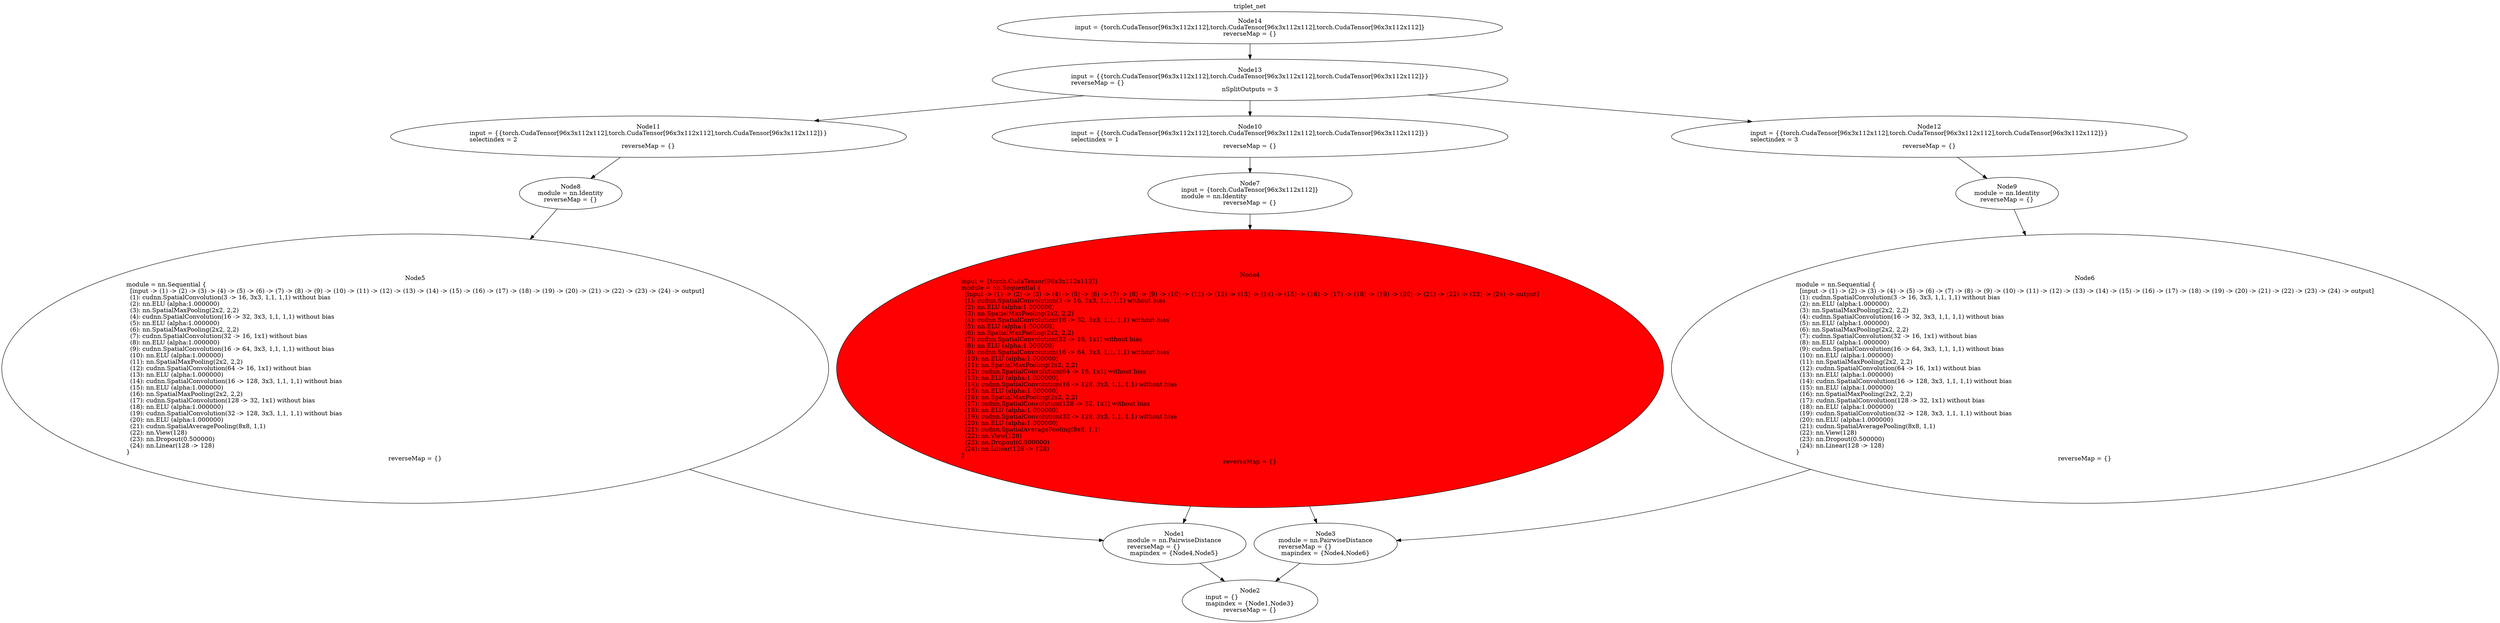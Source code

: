 digraph G {
labelloc="t";
label="triplet_net";
node [shape = oval]; 
n1[label="Node1\nmodule = nn.PairwiseDistance\lreverseMap = {}\lmapindex = {Node4,Node5}" tooltip="[./models/init_triplet.lua]:123_"];
n2[label="Node2\ninput = {}\lmapindex = {Node1,Node3}\lreverseMap = {}" tooltip="[[C]]:-1_"];
n3[label="Node3\nmodule = nn.PairwiseDistance\lreverseMap = {}\lmapindex = {Node4,Node6}" tooltip="[./models/init_triplet.lua]:124_"];
n4[label="Node4\ninput = {torch.CudaTensor[96x3x112x112]}\lmodule = nn.Sequential {\l  [input -> (1) -> (2) -> (3) -> (4) -> (5) -> (6) -> (7) -> (8) -> (9) -> (10) -> (11) -> (12) -> (13) -> (14) -> (15) -> (16) -> (17) -> (18) -> (19) -> (20) -> (21) -> (22) -> (23) -> (24) -> output]\l  (1): cudnn.SpatialConvolution(3 -> 16, 3x3, 1,1, 1,1) without bias\l  (2): nn.ELU (alpha:1.000000)\l  (3): nn.SpatialMaxPooling(2x2, 2,2)\l  (4): cudnn.SpatialConvolution(16 -> 32, 3x3, 1,1, 1,1) without bias\l  (5): nn.ELU (alpha:1.000000)\l  (6): nn.SpatialMaxPooling(2x2, 2,2)\l  (7): cudnn.SpatialConvolution(32 -> 16, 1x1) without bias\l  (8): nn.ELU (alpha:1.000000)\l  (9): cudnn.SpatialConvolution(16 -> 64, 3x3, 1,1, 1,1) without bias\l  (10): nn.ELU (alpha:1.000000)\l  (11): nn.SpatialMaxPooling(2x2, 2,2)\l  (12): cudnn.SpatialConvolution(64 -> 16, 1x1) without bias\l  (13): nn.ELU (alpha:1.000000)\l  (14): cudnn.SpatialConvolution(16 -> 128, 3x3, 1,1, 1,1) without bias\l  (15): nn.ELU (alpha:1.000000)\l  (16): nn.SpatialMaxPooling(2x2, 2,2)\l  (17): cudnn.SpatialConvolution(128 -> 32, 1x1) without bias\l  (18): nn.ELU (alpha:1.000000)\l  (19): cudnn.SpatialConvolution(32 -> 128, 3x3, 1,1, 1,1) without bias\l  (20): nn.ELU (alpha:1.000000)\l  (21): cudnn.SpatialAveragePooling(8x8, 1,1)\l  (22): nn.View(128)\l  (23): nn.Dropout(0.500000)\l  (24): nn.Linear(128 -> 128)\l}\lreverseMap = {}" tooltip="[./models/init_triplet.lua]:118_"];
n5[label="Node5\nmodule = nn.Sequential {\l  [input -> (1) -> (2) -> (3) -> (4) -> (5) -> (6) -> (7) -> (8) -> (9) -> (10) -> (11) -> (12) -> (13) -> (14) -> (15) -> (16) -> (17) -> (18) -> (19) -> (20) -> (21) -> (22) -> (23) -> (24) -> output]\l  (1): cudnn.SpatialConvolution(3 -> 16, 3x3, 1,1, 1,1) without bias\l  (2): nn.ELU (alpha:1.000000)\l  (3): nn.SpatialMaxPooling(2x2, 2,2)\l  (4): cudnn.SpatialConvolution(16 -> 32, 3x3, 1,1, 1,1) without bias\l  (5): nn.ELU (alpha:1.000000)\l  (6): nn.SpatialMaxPooling(2x2, 2,2)\l  (7): cudnn.SpatialConvolution(32 -> 16, 1x1) without bias\l  (8): nn.ELU (alpha:1.000000)\l  (9): cudnn.SpatialConvolution(16 -> 64, 3x3, 1,1, 1,1) without bias\l  (10): nn.ELU (alpha:1.000000)\l  (11): nn.SpatialMaxPooling(2x2, 2,2)\l  (12): cudnn.SpatialConvolution(64 -> 16, 1x1) without bias\l  (13): nn.ELU (alpha:1.000000)\l  (14): cudnn.SpatialConvolution(16 -> 128, 3x3, 1,1, 1,1) without bias\l  (15): nn.ELU (alpha:1.000000)\l  (16): nn.SpatialMaxPooling(2x2, 2,2)\l  (17): cudnn.SpatialConvolution(128 -> 32, 1x1) without bias\l  (18): nn.ELU (alpha:1.000000)\l  (19): cudnn.SpatialConvolution(32 -> 128, 3x3, 1,1, 1,1) without bias\l  (20): nn.ELU (alpha:1.000000)\l  (21): cudnn.SpatialAveragePooling(8x8, 1,1)\l  (22): nn.View(128)\l  (23): nn.Dropout(0.500000)\l  (24): nn.Linear(128 -> 128)\l}\lreverseMap = {}" tooltip="[./models/init_triplet.lua]:119_"];
n6[label="Node6\nmodule = nn.Sequential {\l  [input -> (1) -> (2) -> (3) -> (4) -> (5) -> (6) -> (7) -> (8) -> (9) -> (10) -> (11) -> (12) -> (13) -> (14) -> (15) -> (16) -> (17) -> (18) -> (19) -> (20) -> (21) -> (22) -> (23) -> (24) -> output]\l  (1): cudnn.SpatialConvolution(3 -> 16, 3x3, 1,1, 1,1) without bias\l  (2): nn.ELU (alpha:1.000000)\l  (3): nn.SpatialMaxPooling(2x2, 2,2)\l  (4): cudnn.SpatialConvolution(16 -> 32, 3x3, 1,1, 1,1) without bias\l  (5): nn.ELU (alpha:1.000000)\l  (6): nn.SpatialMaxPooling(2x2, 2,2)\l  (7): cudnn.SpatialConvolution(32 -> 16, 1x1) without bias\l  (8): nn.ELU (alpha:1.000000)\l  (9): cudnn.SpatialConvolution(16 -> 64, 3x3, 1,1, 1,1) without bias\l  (10): nn.ELU (alpha:1.000000)\l  (11): nn.SpatialMaxPooling(2x2, 2,2)\l  (12): cudnn.SpatialConvolution(64 -> 16, 1x1) without bias\l  (13): nn.ELU (alpha:1.000000)\l  (14): cudnn.SpatialConvolution(16 -> 128, 3x3, 1,1, 1,1) without bias\l  (15): nn.ELU (alpha:1.000000)\l  (16): nn.SpatialMaxPooling(2x2, 2,2)\l  (17): cudnn.SpatialConvolution(128 -> 32, 1x1) without bias\l  (18): nn.ELU (alpha:1.000000)\l  (19): cudnn.SpatialConvolution(32 -> 128, 3x3, 1,1, 1,1) without bias\l  (20): nn.ELU (alpha:1.000000)\l  (21): cudnn.SpatialAveragePooling(8x8, 1,1)\l  (22): nn.View(128)\l  (23): nn.Dropout(0.500000)\l  (24): nn.Linear(128 -> 128)\l}\lreverseMap = {}" tooltip="[./models/init_triplet.lua]:120_"];
n7[label="Node7\ninput = {torch.CudaTensor[96x3x112x112]}\lmodule = nn.Identity\lreverseMap = {}" tooltip="[./models/init_triplet.lua]:113_"];
n8[label="Node8\nmodule = nn.Identity\lreverseMap = {}" tooltip="[./models/init_triplet.lua]:114_"];
n9[label="Node9\nmodule = nn.Identity\lreverseMap = {}" tooltip="[./models/init_triplet.lua]:115_"];
n10[label="Node10\ninput = {{torch.CudaTensor[96x3x112x112],torch.CudaTensor[96x3x112x112],torch.CudaTensor[96x3x112x112]}}\lselectindex = 1\lreverseMap = {}" tooltip="[[C]]:-1_-1"];
n11[label="Node11\ninput = {{torch.CudaTensor[96x3x112x112],torch.CudaTensor[96x3x112x112],torch.CudaTensor[96x3x112x112]}}\lselectindex = 2\lreverseMap = {}" tooltip="[[C]]:-1_-2"];
n12[label="Node12\ninput = {{torch.CudaTensor[96x3x112x112],torch.CudaTensor[96x3x112x112],torch.CudaTensor[96x3x112x112]}}\lselectindex = 3\lreverseMap = {}" tooltip="[[C]]:-1_-3"];
n13[label="Node13\ninput = {{torch.CudaTensor[96x3x112x112],torch.CudaTensor[96x3x112x112],torch.CudaTensor[96x3x112x112]}}\lreverseMap = {}\lnSplitOutputs = 3" tooltip="[[C]]:-1_ split at [...eightbit/torch/install/share/lua/5.1/nngraph/gmodule.lua]:96-mnode"];
n14[label="Node14\ninput = {torch.CudaTensor[96x3x112x112],torch.CudaTensor[96x3x112x112],torch.CudaTensor[96x3x112x112]}\lreverseMap = {}" tooltip="[[C]]:-1_"];
n1 -> n2;
n3 -> n2;
n4 -> n1;
n5 -> n1;
n4 -> n3;
n6 -> n3;
n7 -> n4;
n8 -> n5;
n9 -> n6;
n10 -> n7;
n11 -> n8;
n12 -> n9;
n13 -> n10;
n13 -> n11;
n13 -> n12;
n14 -> n13;
n4[style=filled, fillcolor=red];
}